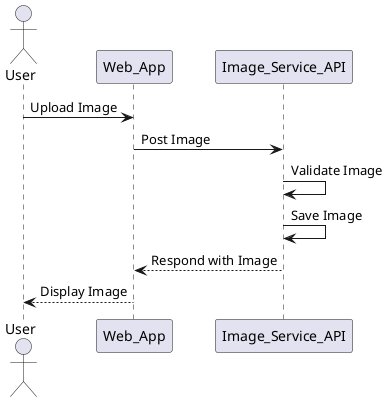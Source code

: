 @startuml sequences

actor User as user
participant Web_App as app
participant Image_Service_API as api

user -> app: Upload Image
app -> api: Post Image
api -> api: Validate Image
api -> api: Save Image
api --> app: Respond with Image
app --> user: Display Image

@enduml
